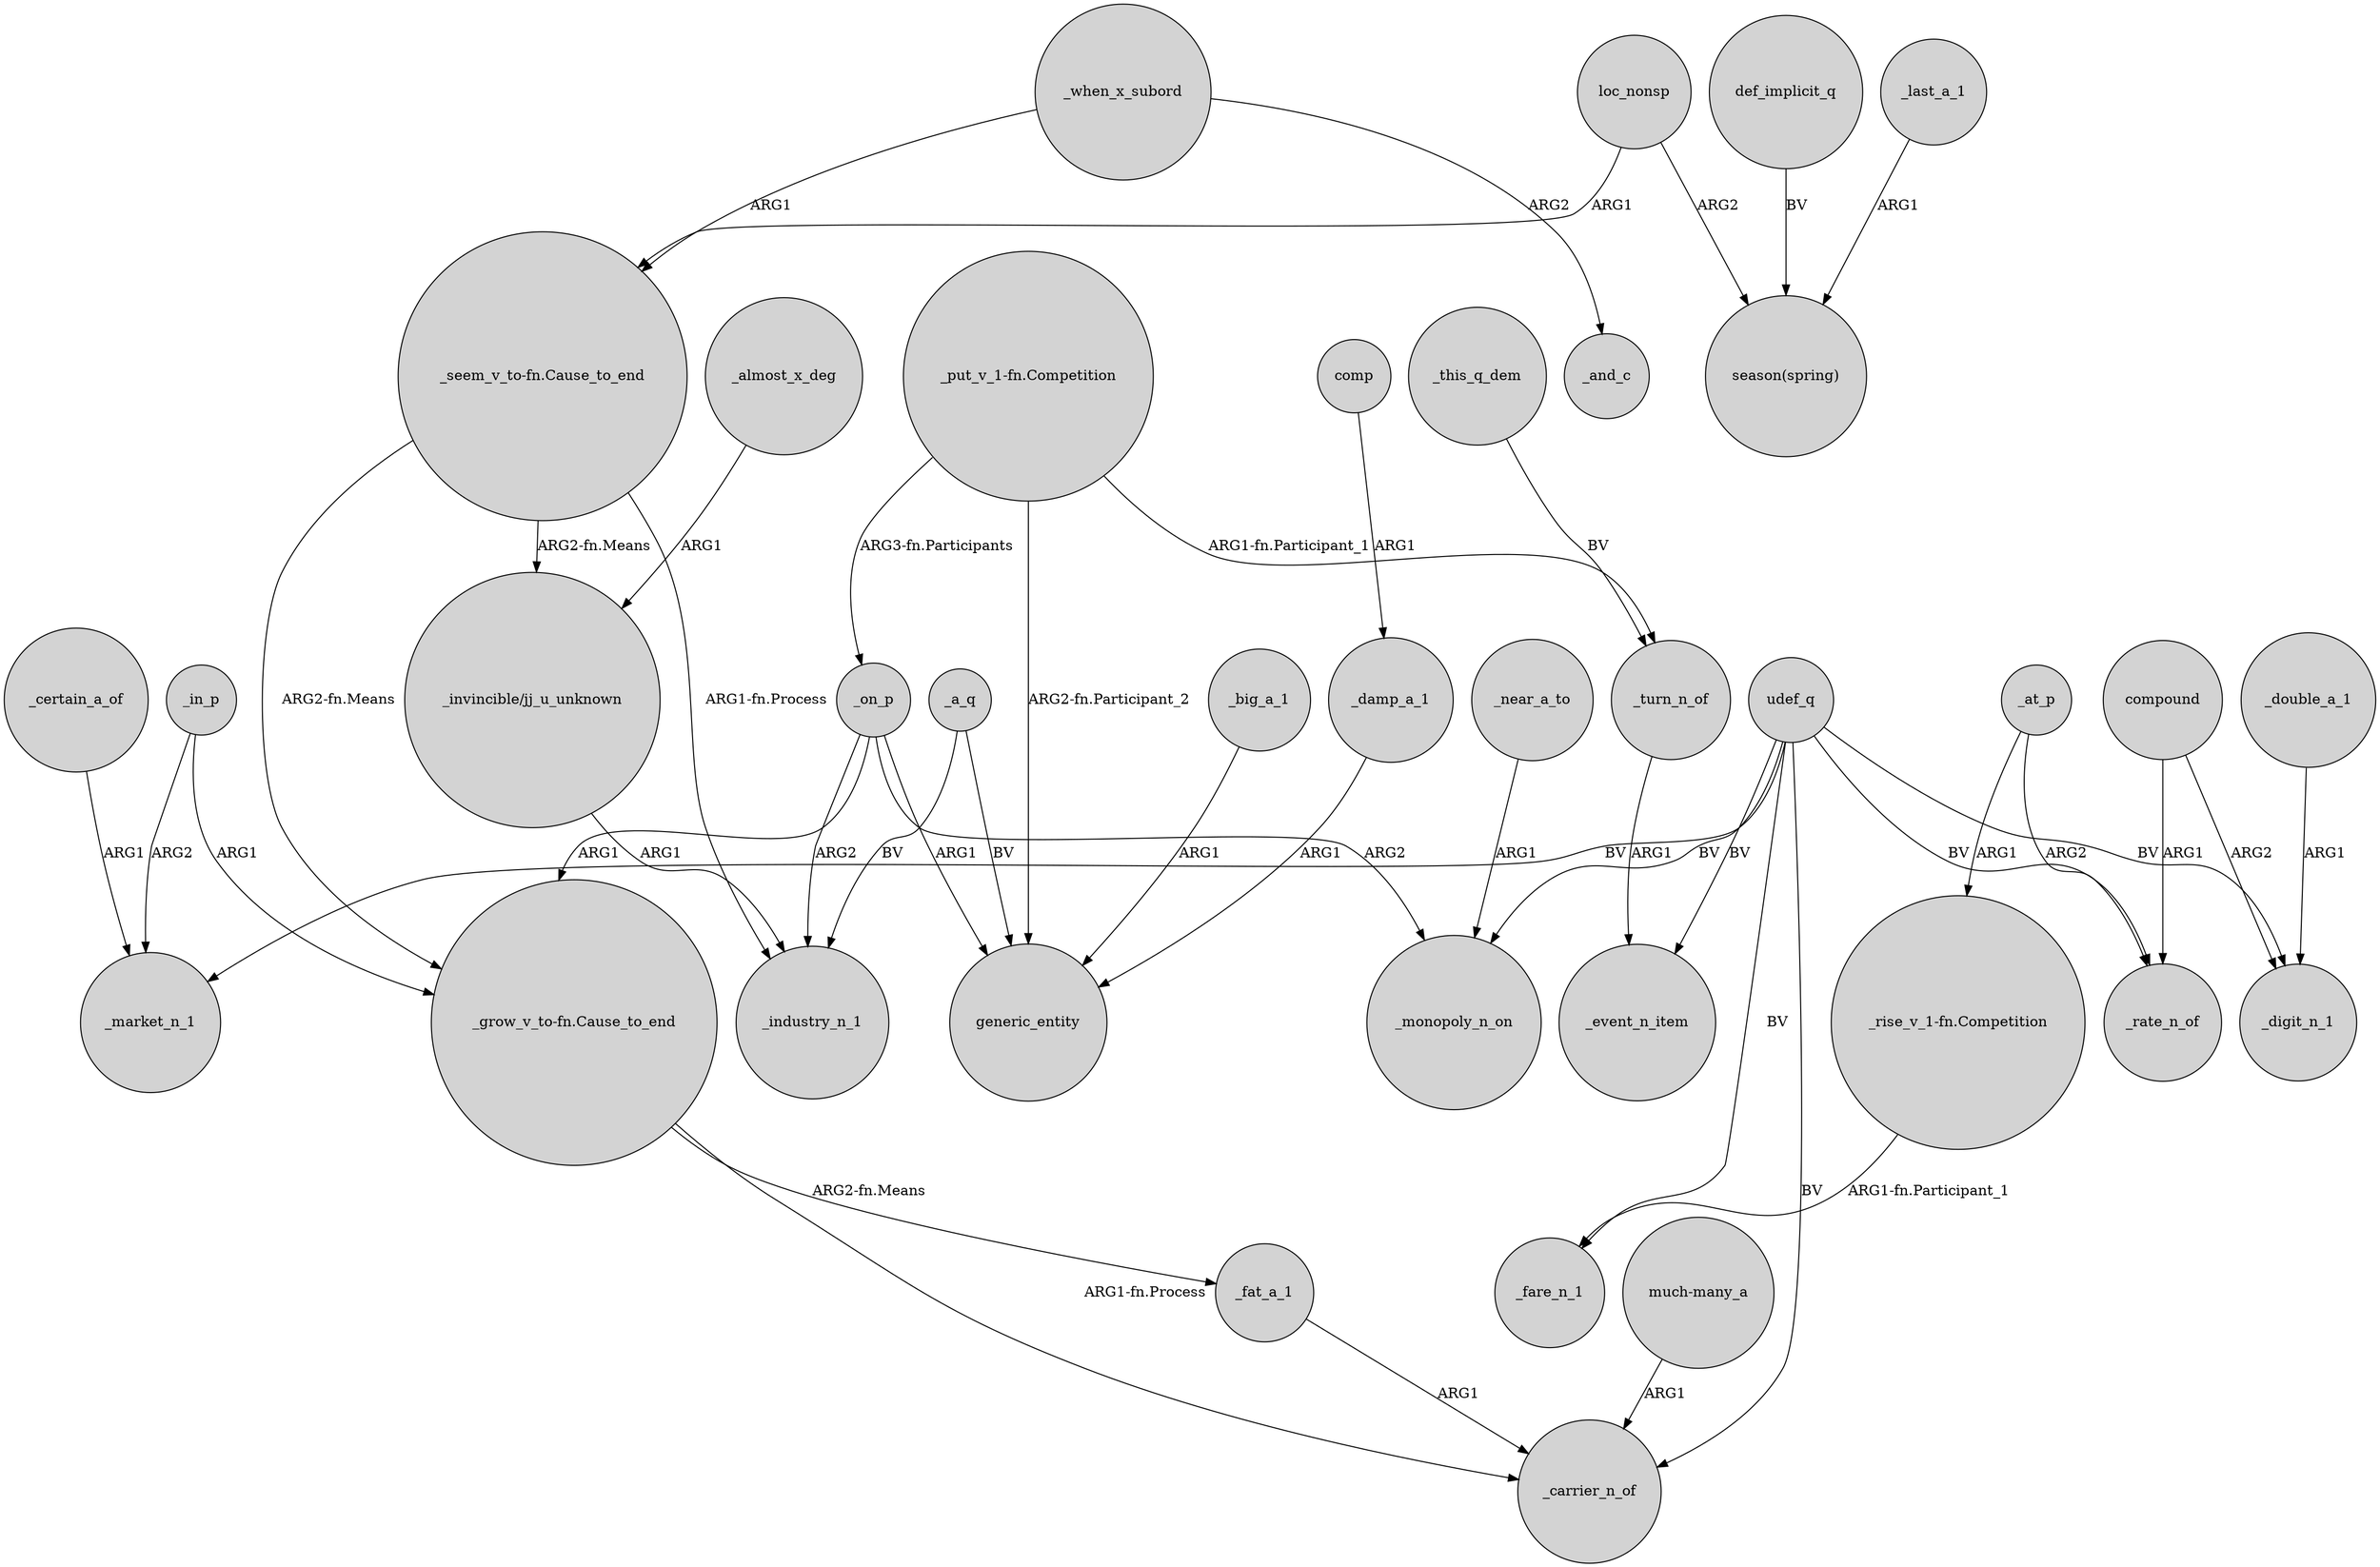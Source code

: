 digraph {
	node [shape=circle style=filled]
	udef_q -> _market_n_1 [label=BV]
	"_seem_v_to-fn.Cause_to_end" -> _industry_n_1 [label="ARG1-fn.Process"]
	udef_q -> _event_n_item [label=BV]
	_certain_a_of -> _market_n_1 [label=ARG1]
	comp -> _damp_a_1 [label=ARG1]
	loc_nonsp -> "season(spring)" [label=ARG2]
	_damp_a_1 -> generic_entity [label=ARG1]
	udef_q -> _fare_n_1 [label=BV]
	udef_q -> _carrier_n_of [label=BV]
	_on_p -> _monopoly_n_on [label=ARG2]
	_on_p -> "_grow_v_to-fn.Cause_to_end" [label=ARG1]
	"_grow_v_to-fn.Cause_to_end" -> _fat_a_1 [label="ARG2-fn.Means"]
	compound -> _rate_n_of [label=ARG1]
	udef_q -> _rate_n_of [label=BV]
	_in_p -> "_grow_v_to-fn.Cause_to_end" [label=ARG1]
	"_rise_v_1-fn.Competition" -> _fare_n_1 [label="ARG1-fn.Participant_1"]
	_a_q -> _industry_n_1 [label=BV]
	"_grow_v_to-fn.Cause_to_end" -> _carrier_n_of [label="ARG1-fn.Process"]
	_when_x_subord -> _and_c [label=ARG2]
	"_seem_v_to-fn.Cause_to_end" -> "_invincible/jj_u_unknown" [label="ARG2-fn.Means"]
	_fat_a_1 -> _carrier_n_of [label=ARG1]
	_in_p -> _market_n_1 [label=ARG2]
	"_seem_v_to-fn.Cause_to_end" -> "_grow_v_to-fn.Cause_to_end" [label="ARG2-fn.Means"]
	_when_x_subord -> "_seem_v_to-fn.Cause_to_end" [label=ARG1]
	_a_q -> generic_entity [label=BV]
	"_invincible/jj_u_unknown" -> _industry_n_1 [label=ARG1]
	_turn_n_of -> _event_n_item [label=ARG1]
	_this_q_dem -> _turn_n_of [label=BV]
	_on_p -> _industry_n_1 [label=ARG2]
	def_implicit_q -> "season(spring)" [label=BV]
	udef_q -> _monopoly_n_on [label=BV]
	udef_q -> _digit_n_1 [label=BV]
	"_put_v_1-fn.Competition" -> generic_entity [label="ARG2-fn.Participant_2"]
	_at_p -> "_rise_v_1-fn.Competition" [label=ARG1]
	_at_p -> _rate_n_of [label=ARG2]
	_last_a_1 -> "season(spring)" [label=ARG1]
	"_put_v_1-fn.Competition" -> _turn_n_of [label="ARG1-fn.Participant_1"]
	"_put_v_1-fn.Competition" -> _on_p [label="ARG3-fn.Participants"]
	_near_a_to -> _monopoly_n_on [label=ARG1]
	compound -> _digit_n_1 [label=ARG2]
	_almost_x_deg -> "_invincible/jj_u_unknown" [label=ARG1]
	_on_p -> generic_entity [label=ARG1]
	"much-many_a" -> _carrier_n_of [label=ARG1]
	loc_nonsp -> "_seem_v_to-fn.Cause_to_end" [label=ARG1]
	_big_a_1 -> generic_entity [label=ARG1]
	_double_a_1 -> _digit_n_1 [label=ARG1]
}
